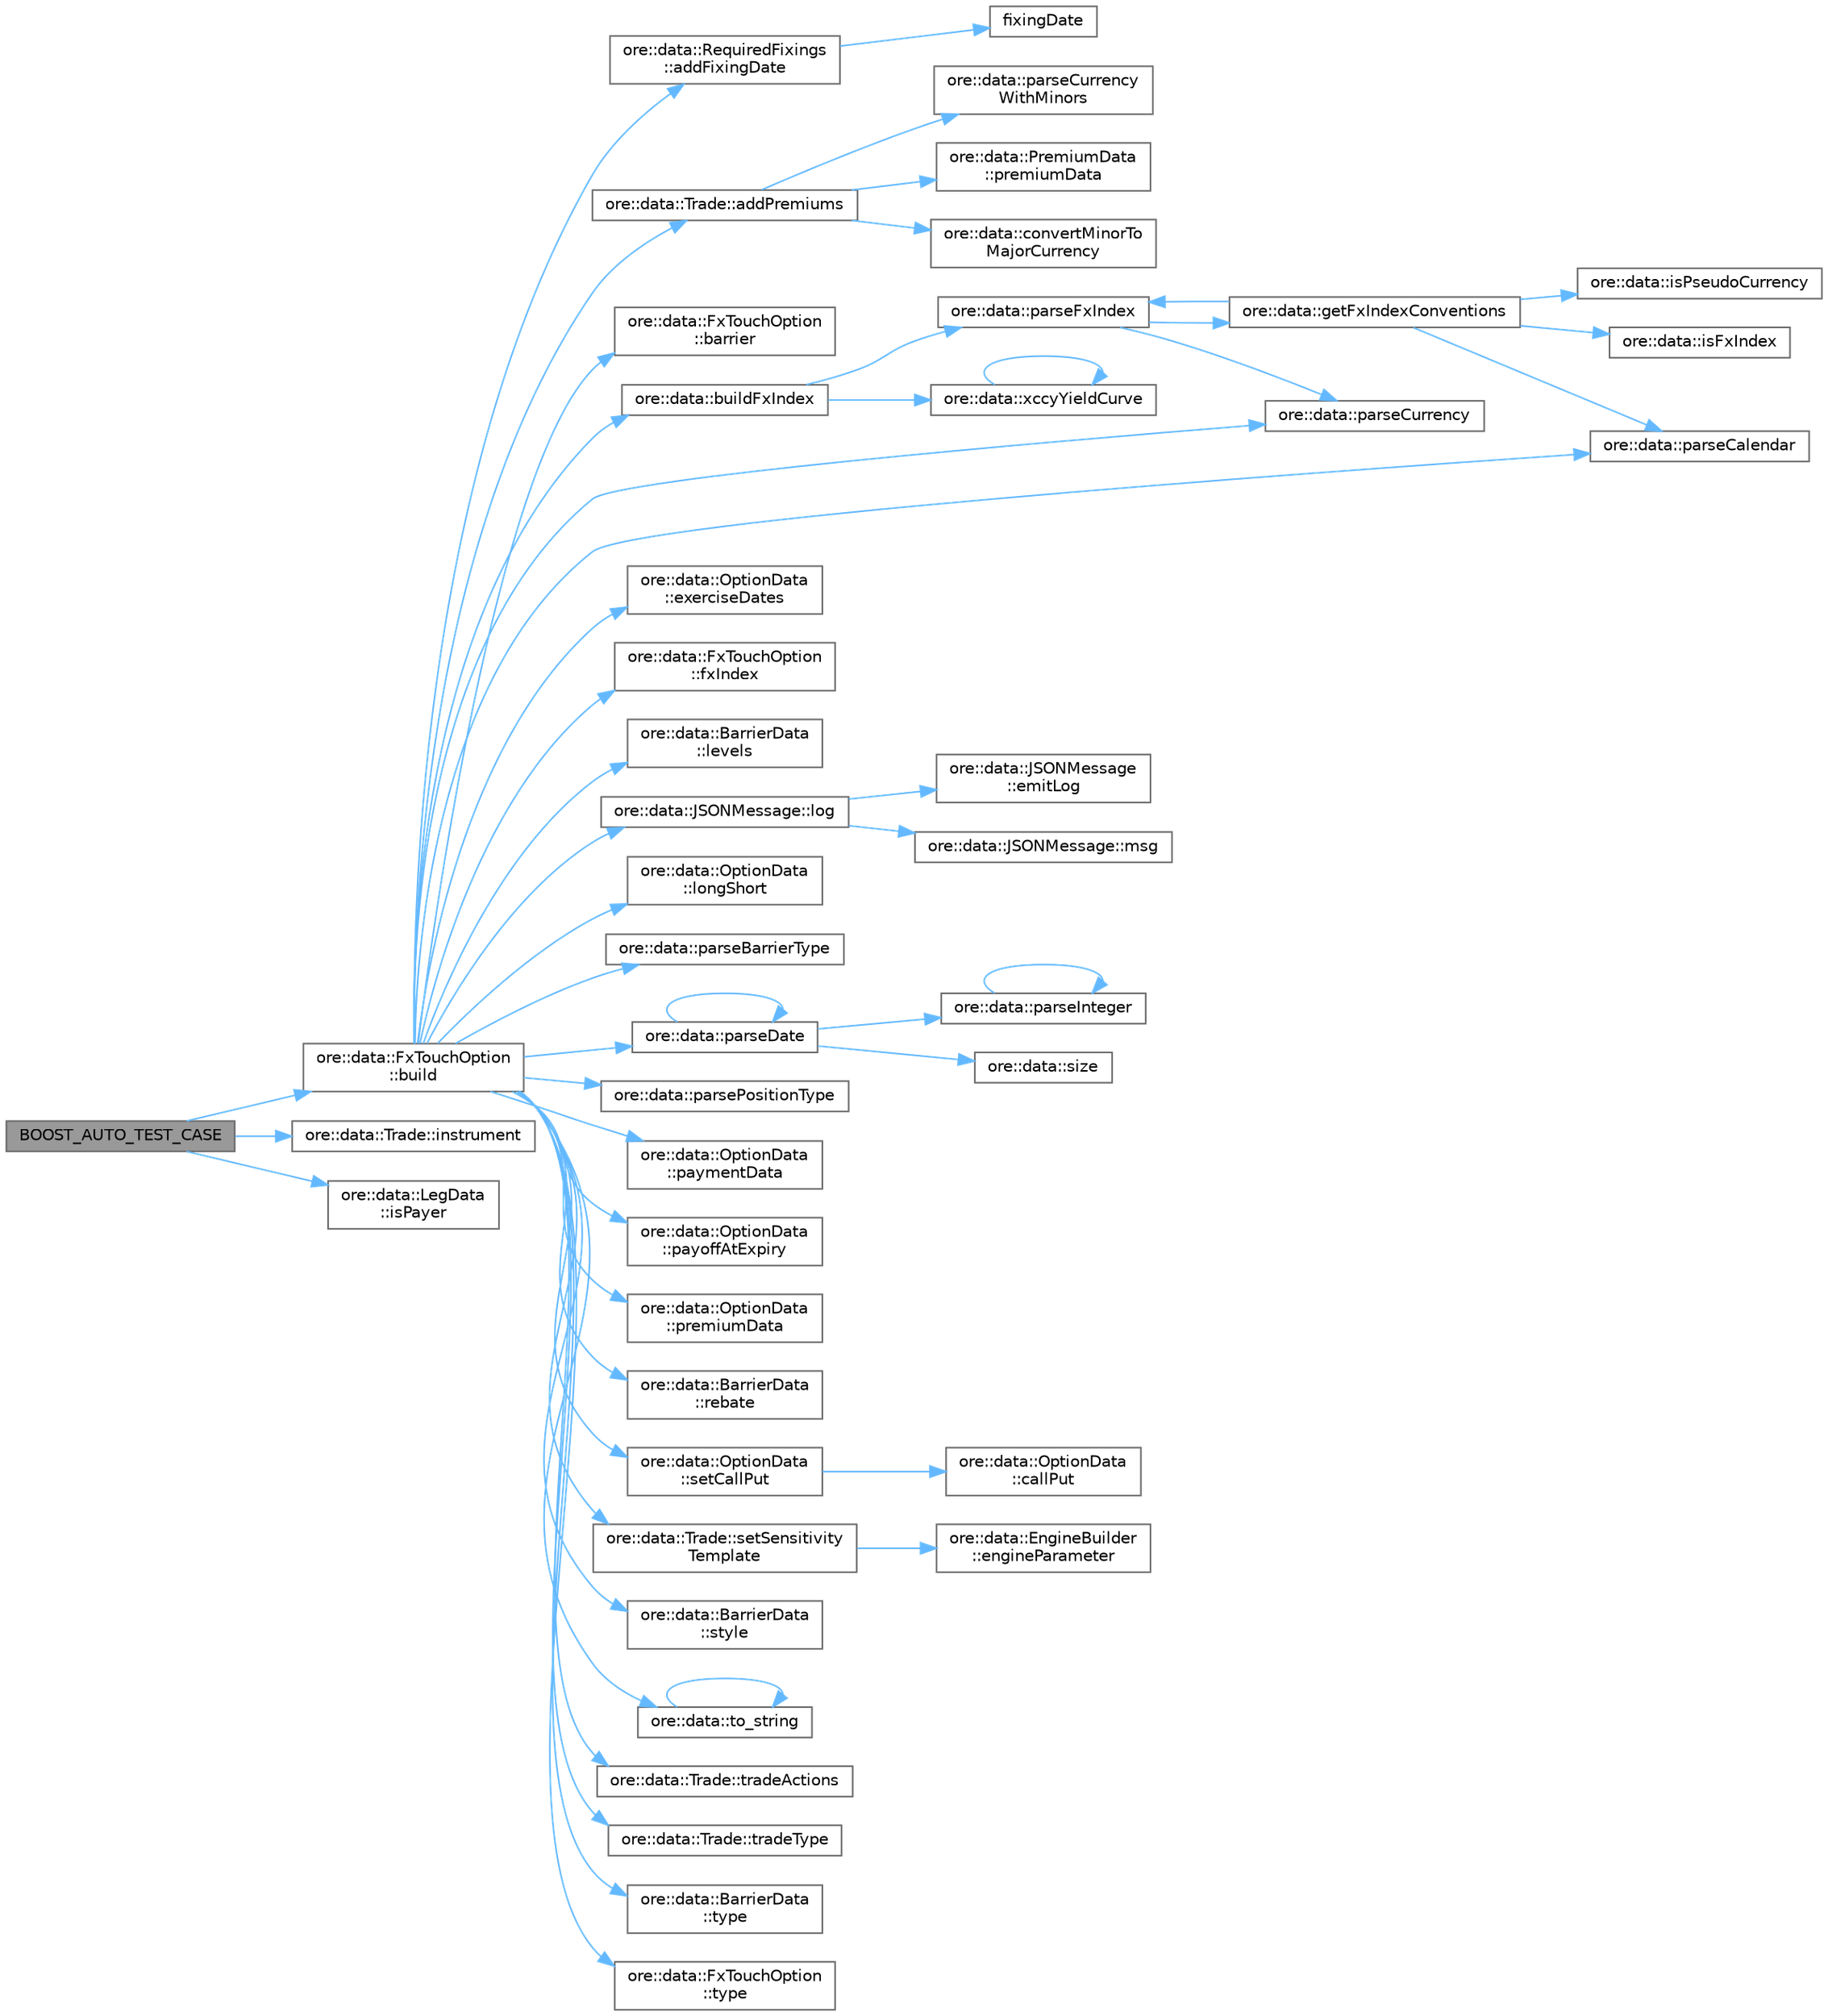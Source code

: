 digraph "BOOST_AUTO_TEST_CASE"
{
 // INTERACTIVE_SVG=YES
 // LATEX_PDF_SIZE
  bgcolor="transparent";
  edge [fontname=Helvetica,fontsize=10,labelfontname=Helvetica,labelfontsize=10];
  node [fontname=Helvetica,fontsize=10,shape=box,height=0.2,width=0.4];
  rankdir="LR";
  Node1 [label="BOOST_AUTO_TEST_CASE",height=0.2,width=0.4,color="gray40", fillcolor="grey60", style="filled", fontcolor="black",tooltip=" "];
  Node1 -> Node2 [color="steelblue1",style="solid"];
  Node2 [label="ore::data::FxTouchOption\l::build",height=0.2,width=0.4,color="grey40", fillcolor="white", style="filled",URL="$classore_1_1data_1_1_fx_touch_option.html#af7b69d5b18d278257927e32b10a23ee6",tooltip="Build QuantLib/QuantExt instrument, link pricing engine."];
  Node2 -> Node3 [color="steelblue1",style="solid"];
  Node3 [label="ore::data::RequiredFixings\l::addFixingDate",height=0.2,width=0.4,color="grey40", fillcolor="white", style="filled",URL="$classore_1_1data_1_1_required_fixings.html#ab7dfe7e5dd7a3d8d8f67fc9096a3c57d",tooltip=" "];
  Node3 -> Node4 [color="steelblue1",style="solid"];
  Node4 [label="fixingDate",height=0.2,width=0.4,color="grey40", fillcolor="white", style="filled",URL="C:/dev/ORE/documentation/QuantExt/doc/quantext.tag$namespace_quant_ext_1_1_zero_inflation.html#a57de786c1c8988b6da9d354282b4b370",tooltip=" "];
  Node2 -> Node5 [color="steelblue1",style="solid"];
  Node5 [label="ore::data::Trade::addPremiums",height=0.2,width=0.4,color="grey40", fillcolor="white", style="filled",URL="$classore_1_1data_1_1_trade.html#a775ea85ca706b8f39e0b3c24a1262b57",tooltip=" "];
  Node5 -> Node6 [color="steelblue1",style="solid"];
  Node6 [label="ore::data::convertMinorTo\lMajorCurrency",height=0.2,width=0.4,color="grey40", fillcolor="white", style="filled",URL="$group__utilities.html#ga63a24b69574b9f0dc9f49cddbcaa242e",tooltip="Convert a value from a minor ccy to major."];
  Node5 -> Node7 [color="steelblue1",style="solid"];
  Node7 [label="ore::data::parseCurrency\lWithMinors",height=0.2,width=0.4,color="grey40", fillcolor="white", style="filled",URL="$group__utilities.html#ga5816082aca07feca7ec905758bd09392",tooltip="Convert text to QuantLib::Currency."];
  Node5 -> Node8 [color="steelblue1",style="solid"];
  Node8 [label="ore::data::PremiumData\l::premiumData",height=0.2,width=0.4,color="grey40", fillcolor="white", style="filled",URL="$classore_1_1data_1_1_premium_data.html#a123c02cf2a8c6d52ae16203dbde172fa",tooltip=" "];
  Node2 -> Node9 [color="steelblue1",style="solid"];
  Node9 [label="ore::data::FxTouchOption\l::barrier",height=0.2,width=0.4,color="grey40", fillcolor="white", style="filled",URL="$classore_1_1data_1_1_fx_touch_option.html#a1c358c97a8920ec5f7ad00767f7520b8",tooltip=" "];
  Node2 -> Node10 [color="steelblue1",style="solid"];
  Node10 [label="ore::data::buildFxIndex",height=0.2,width=0.4,color="grey40", fillcolor="white", style="filled",URL="$namespaceore_1_1data.html#ae313b95f8a3ab32f9ef5fbb83ac3254f",tooltip=" "];
  Node10 -> Node11 [color="steelblue1",style="solid"];
  Node11 [label="ore::data::parseFxIndex",height=0.2,width=0.4,color="grey40", fillcolor="white", style="filled",URL="$group__utilities.html#ga4c161c978377952d86a509a855e564b6",tooltip="Convert std::string to QuantExt::FxIndex."];
  Node11 -> Node12 [color="steelblue1",style="solid"];
  Node12 [label="ore::data::getFxIndexConventions",height=0.2,width=0.4,color="grey40", fillcolor="white", style="filled",URL="$namespaceore_1_1data.html#a924eb5d1881d31c82ac8abbdc15a5027",tooltip=" "];
  Node12 -> Node13 [color="steelblue1",style="solid"];
  Node13 [label="ore::data::isFxIndex",height=0.2,width=0.4,color="grey40", fillcolor="white", style="filled",URL="$namespaceore_1_1data.html#a123e19b0fac4f5124a8c26bad300de0e",tooltip=" "];
  Node12 -> Node14 [color="steelblue1",style="solid"];
  Node14 [label="ore::data::isPseudoCurrency",height=0.2,width=0.4,color="grey40", fillcolor="white", style="filled",URL="$group__utilities.html#gac0cf10eef45b9d706e29e7eb2ddddc90",tooltip="check for pseudo currency = precious metal or crypto currency *‍/"];
  Node12 -> Node15 [color="steelblue1",style="solid"];
  Node15 [label="ore::data::parseCalendar",height=0.2,width=0.4,color="grey40", fillcolor="white", style="filled",URL="$group__utilities.html#ga0f72d6fcccae10a674bdcd5095200f14",tooltip="Convert text to QuantLib::Calendar."];
  Node12 -> Node11 [color="steelblue1",style="solid"];
  Node11 -> Node16 [color="steelblue1",style="solid"];
  Node16 [label="ore::data::parseCurrency",height=0.2,width=0.4,color="grey40", fillcolor="white", style="filled",URL="$group__utilities.html#ga6e9e781a58e78200301c76161589fc7b",tooltip="Convert text to QuantLib::Currency."];
  Node10 -> Node17 [color="steelblue1",style="solid"];
  Node17 [label="ore::data::xccyYieldCurve",height=0.2,width=0.4,color="grey40", fillcolor="white", style="filled",URL="$namespaceore_1_1data.html#a02864b97f8a5f61c74d6b78ca65d7c30",tooltip=" "];
  Node17 -> Node17 [color="steelblue1",style="solid"];
  Node2 -> Node18 [color="steelblue1",style="solid"];
  Node18 [label="ore::data::OptionData\l::exerciseDates",height=0.2,width=0.4,color="grey40", fillcolor="white", style="filled",URL="$classore_1_1data_1_1_option_data.html#af82897aa671c01e0988878f1476ef9b8",tooltip=" "];
  Node2 -> Node19 [color="steelblue1",style="solid"];
  Node19 [label="ore::data::FxTouchOption\l::fxIndex",height=0.2,width=0.4,color="grey40", fillcolor="white", style="filled",URL="$classore_1_1data_1_1_fx_touch_option.html#a99d0d1556268d45c3fa2895fcad219de",tooltip=" "];
  Node2 -> Node20 [color="steelblue1",style="solid"];
  Node20 [label="ore::data::BarrierData\l::levels",height=0.2,width=0.4,color="grey40", fillcolor="white", style="filled",URL="$classore_1_1data_1_1_barrier_data.html#adf36fc42a1b0663a77133c9a5a7cef32",tooltip=" "];
  Node2 -> Node21 [color="steelblue1",style="solid"];
  Node21 [label="ore::data::JSONMessage::log",height=0.2,width=0.4,color="grey40", fillcolor="white", style="filled",URL="$classore_1_1data_1_1_j_s_o_n_message.html#a5e21eca2668ed948bdc409b19a78e5bb",tooltip="generate Boost log record to pass to corresponding sinks"];
  Node21 -> Node22 [color="steelblue1",style="solid"];
  Node22 [label="ore::data::JSONMessage\l::emitLog",height=0.2,width=0.4,color="grey40", fillcolor="white", style="filled",URL="$classore_1_1data_1_1_j_s_o_n_message.html#a6a9077605df871e6e961dd0099645b35",tooltip="generate Boost log record - this method is called by log()"];
  Node21 -> Node23 [color="steelblue1",style="solid"];
  Node23 [label="ore::data::JSONMessage::msg",height=0.2,width=0.4,color="grey40", fillcolor="white", style="filled",URL="$classore_1_1data_1_1_j_s_o_n_message.html#a39f83a0ab38c425a8844c8892b93d69e",tooltip="return a std::string for the log file"];
  Node2 -> Node24 [color="steelblue1",style="solid"];
  Node24 [label="ore::data::OptionData\l::longShort",height=0.2,width=0.4,color="grey40", fillcolor="white", style="filled",URL="$classore_1_1data_1_1_option_data.html#a50b9f07b1c2bd1b4fea7f2e7da7fdb2b",tooltip=" "];
  Node2 -> Node25 [color="steelblue1",style="solid"];
  Node25 [label="ore::data::parseBarrierType",height=0.2,width=0.4,color="grey40", fillcolor="white", style="filled",URL="$group__utilities.html#gab90425924b36d115487ef18cc4578df6",tooltip="Convert std::string to QuantLib::BarrierType."];
  Node2 -> Node15 [color="steelblue1",style="solid"];
  Node2 -> Node16 [color="steelblue1",style="solid"];
  Node2 -> Node26 [color="steelblue1",style="solid"];
  Node26 [label="ore::data::parseDate",height=0.2,width=0.4,color="grey40", fillcolor="white", style="filled",URL="$group__utilities.html#ga59b5fdda574d90facae95dec2d13040d",tooltip="Convert std::string to QuantLib::Date."];
  Node26 -> Node26 [color="steelblue1",style="solid"];
  Node26 -> Node27 [color="steelblue1",style="solid"];
  Node27 [label="ore::data::parseInteger",height=0.2,width=0.4,color="grey40", fillcolor="white", style="filled",URL="$group__utilities.html#gaecd67eda4fb5f4859bb8f6d383547721",tooltip="Convert text to QuantLib::Integer."];
  Node27 -> Node27 [color="steelblue1",style="solid"];
  Node26 -> Node28 [color="steelblue1",style="solid"];
  Node28 [label="ore::data::size",height=0.2,width=0.4,color="grey40", fillcolor="white", style="filled",URL="$namespaceore_1_1data.html#a777e216dee6069b548bb87da7152699e",tooltip=" "];
  Node2 -> Node29 [color="steelblue1",style="solid"];
  Node29 [label="ore::data::parsePositionType",height=0.2,width=0.4,color="grey40", fillcolor="white", style="filled",URL="$group__utilities.html#ga71937c757a73b33221be6ce6a8046839",tooltip="Convert text to QuantLib::Position::Type."];
  Node2 -> Node30 [color="steelblue1",style="solid"];
  Node30 [label="ore::data::OptionData\l::paymentData",height=0.2,width=0.4,color="grey40", fillcolor="white", style="filled",URL="$classore_1_1data_1_1_option_data.html#aaf9f088b33dedab37e1b4e1b7d01502c",tooltip=" "];
  Node2 -> Node31 [color="steelblue1",style="solid"];
  Node31 [label="ore::data::OptionData\l::payoffAtExpiry",height=0.2,width=0.4,color="grey40", fillcolor="white", style="filled",URL="$classore_1_1data_1_1_option_data.html#aa84255ed88a50b2ba174afe04df43ed8",tooltip=" "];
  Node2 -> Node32 [color="steelblue1",style="solid"];
  Node32 [label="ore::data::OptionData\l::premiumData",height=0.2,width=0.4,color="grey40", fillcolor="white", style="filled",URL="$classore_1_1data_1_1_option_data.html#adcb66e32b32e9b291c5a6f37e82c5692",tooltip=" "];
  Node2 -> Node33 [color="steelblue1",style="solid"];
  Node33 [label="ore::data::BarrierData\l::rebate",height=0.2,width=0.4,color="grey40", fillcolor="white", style="filled",URL="$classore_1_1data_1_1_barrier_data.html#a6ca526fc90592d85399bfe2f8d25e943",tooltip=" "];
  Node2 -> Node34 [color="steelblue1",style="solid"];
  Node34 [label="ore::data::OptionData\l::setCallPut",height=0.2,width=0.4,color="grey40", fillcolor="white", style="filled",URL="$classore_1_1data_1_1_option_data.html#a4f4194f62a38c855ee3200abbdf33306",tooltip=" "];
  Node34 -> Node35 [color="steelblue1",style="solid"];
  Node35 [label="ore::data::OptionData\l::callPut",height=0.2,width=0.4,color="grey40", fillcolor="white", style="filled",URL="$classore_1_1data_1_1_option_data.html#a26e655a989f3bd0e0fd895fd3bd50497",tooltip=" "];
  Node2 -> Node36 [color="steelblue1",style="solid"];
  Node36 [label="ore::data::Trade::setSensitivity\lTemplate",height=0.2,width=0.4,color="grey40", fillcolor="white", style="filled",URL="$classore_1_1data_1_1_trade.html#a788e0abfac5089ac015b7d71dbda25e3",tooltip=" "];
  Node36 -> Node37 [color="steelblue1",style="solid"];
  Node37 [label="ore::data::EngineBuilder\l::engineParameter",height=0.2,width=0.4,color="grey40", fillcolor="white", style="filled",URL="$classore_1_1data_1_1_engine_builder.html#a9d7654707f3b935dcf6a7b19df70c085",tooltip=" "];
  Node2 -> Node38 [color="steelblue1",style="solid"];
  Node38 [label="ore::data::BarrierData\l::style",height=0.2,width=0.4,color="grey40", fillcolor="white", style="filled",URL="$classore_1_1data_1_1_barrier_data.html#ae143fa0dd11e454b02ab99b15a5f41e0",tooltip=" "];
  Node2 -> Node39 [color="steelblue1",style="solid"];
  Node39 [label="ore::data::to_string",height=0.2,width=0.4,color="grey40", fillcolor="white", style="filled",URL="$namespaceore_1_1data.html#a86651dfeb5c18ee891f7a4734d8cf455",tooltip=" "];
  Node39 -> Node39 [color="steelblue1",style="solid"];
  Node2 -> Node40 [color="steelblue1",style="solid"];
  Node40 [label="ore::data::Trade::tradeActions",height=0.2,width=0.4,color="grey40", fillcolor="white", style="filled",URL="$classore_1_1data_1_1_trade.html#a009f004d62a7bce6dd0e870f8389cd85",tooltip="Set the trade actions."];
  Node2 -> Node41 [color="steelblue1",style="solid"];
  Node41 [label="ore::data::Trade::tradeType",height=0.2,width=0.4,color="grey40", fillcolor="white", style="filled",URL="$classore_1_1data_1_1_trade.html#aec03b18fc42a659e6dca829a82659809",tooltip=" "];
  Node2 -> Node42 [color="steelblue1",style="solid"];
  Node42 [label="ore::data::BarrierData\l::type",height=0.2,width=0.4,color="grey40", fillcolor="white", style="filled",URL="$classore_1_1data_1_1_barrier_data.html#a4acb75b8abcd83a41915c116edbd003c",tooltip=" "];
  Node2 -> Node43 [color="steelblue1",style="solid"];
  Node43 [label="ore::data::FxTouchOption\l::type",height=0.2,width=0.4,color="grey40", fillcolor="white", style="filled",URL="$classore_1_1data_1_1_fx_touch_option.html#a8c38b99dde33571036565897e2534a53",tooltip=" "];
  Node1 -> Node44 [color="steelblue1",style="solid"];
  Node44 [label="ore::data::Trade::instrument",height=0.2,width=0.4,color="grey40", fillcolor="white", style="filled",URL="$classore_1_1data_1_1_trade.html#ab3d8229601e97b4e292049439f105630",tooltip=" "];
  Node1 -> Node45 [color="steelblue1",style="solid"];
  Node45 [label="ore::data::LegData\l::isPayer",height=0.2,width=0.4,color="grey40", fillcolor="white", style="filled",URL="$classore_1_1data_1_1_leg_data.html#a49d5ef4ecab600807fc919eb14ba3513",tooltip=" "];
}
